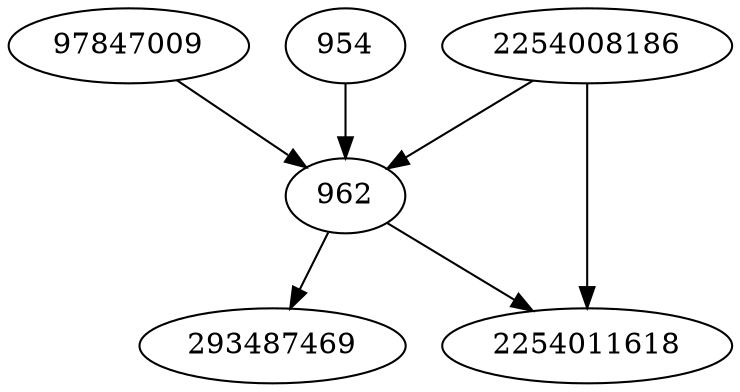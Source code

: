 strict digraph  {
97847009;
2254011618;
962;
293487469;
954;
2254008186;
97847009 -> 962;
962 -> 2254011618;
962 -> 293487469;
954 -> 962;
2254008186 -> 962;
2254008186 -> 2254011618;
}
